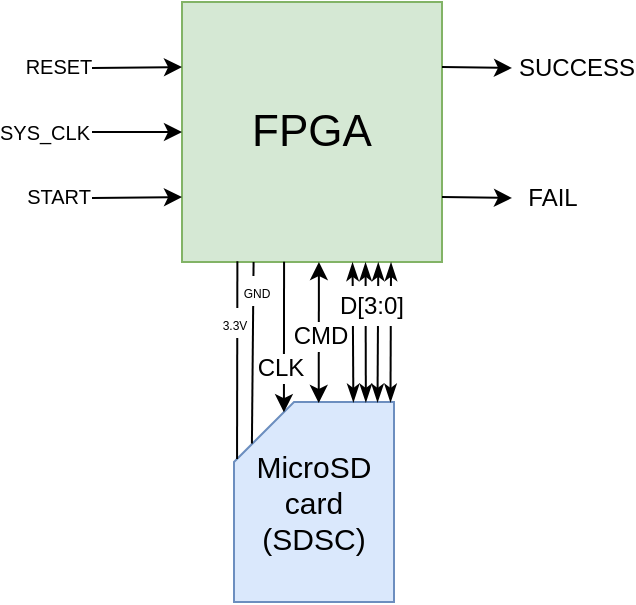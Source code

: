 <mxfile version="20.6.2" type="device"><diagram id="fO9pJ9hmjl-DQnfwtDK7" name="Страница 1"><mxGraphModel dx="1097" dy="717" grid="1" gridSize="10" guides="1" tooltips="1" connect="1" arrows="1" fold="1" page="1" pageScale="1" pageWidth="1169" pageHeight="827" math="0" shadow="0"><root><mxCell id="0"/><mxCell id="1" parent="0"/><mxCell id="NyUPaynE3EMtB2uFRSFc-2" value="&lt;font style=&quot;font-size: 15px;&quot;&gt;MicroSD card (SDSC)&lt;/font&gt;" style="shape=card;whiteSpace=wrap;html=1;fillColor=#dae8fc;strokeColor=#6c8ebf;" parent="1" vertex="1"><mxGeometry x="161" y="327" width="80" height="100" as="geometry"/></mxCell><mxCell id="NyUPaynE3EMtB2uFRSFc-4" value="&lt;font style=&quot;font-size: 22px;&quot;&gt;FPGA&lt;/font&gt;" style="whiteSpace=wrap;html=1;aspect=fixed;fillColor=#d5e8d4;strokeColor=#82b366;" parent="1" vertex="1"><mxGeometry x="135" y="127" width="130" height="130" as="geometry"/></mxCell><mxCell id="NyUPaynE3EMtB2uFRSFc-5" value="" style="endArrow=classicThin;html=1;rounded=0;fontSize=22;entryX=0.804;entryY=1.003;entryDx=0;entryDy=0;exitX=0.978;exitY=0;exitDx=0;exitDy=0;exitPerimeter=0;startArrow=classicThin;startFill=1;endFill=1;entryPerimeter=0;" parent="1" source="NyUPaynE3EMtB2uFRSFc-2" edge="1"><mxGeometry width="50" height="50" relative="1" as="geometry"><mxPoint x="239.28" y="326.5" as="sourcePoint"/><mxPoint x="239.52" y="257.39" as="targetPoint"/></mxGeometry></mxCell><mxCell id="NyUPaynE3EMtB2uFRSFc-6" value="" style="endArrow=classicThin;html=1;rounded=0;fontSize=22;entryX=0.755;entryY=1.003;entryDx=0;entryDy=0;exitX=0.897;exitY=0;exitDx=0;exitDy=0;exitPerimeter=0;startArrow=classicThin;startFill=1;endFill=1;entryPerimeter=0;" parent="1" source="NyUPaynE3EMtB2uFRSFc-2" target="NyUPaynE3EMtB2uFRSFc-4" edge="1"><mxGeometry width="50" height="50" relative="1" as="geometry"><mxPoint x="232.72" y="327.4" as="sourcePoint"/><mxPoint x="233.22" y="257.5" as="targetPoint"/></mxGeometry></mxCell><mxCell id="NyUPaynE3EMtB2uFRSFc-8" value="" style="endArrow=classicThin;html=1;rounded=0;fontSize=22;exitX=0.824;exitY=0;exitDx=0;exitDy=0;exitPerimeter=0;startArrow=classicThin;startFill=1;endFill=1;entryX=0.706;entryY=1.003;entryDx=0;entryDy=0;entryPerimeter=0;" parent="1" source="NyUPaynE3EMtB2uFRSFc-2" edge="1"><mxGeometry width="50" height="50" relative="1" as="geometry"><mxPoint x="226.88" y="326.8" as="sourcePoint"/><mxPoint x="226.78" y="257.39" as="targetPoint"/></mxGeometry></mxCell><mxCell id="NyUPaynE3EMtB2uFRSFc-9" value="" style="endArrow=classicThin;html=1;rounded=0;fontSize=22;entryX=0.656;entryY=1.003;entryDx=0;entryDy=0;exitX=0.746;exitY=0;exitDx=0;exitDy=0;exitPerimeter=0;startArrow=classicThin;startFill=1;endFill=1;entryPerimeter=0;" parent="1" source="NyUPaynE3EMtB2uFRSFc-2" target="NyUPaynE3EMtB2uFRSFc-4" edge="1"><mxGeometry width="50" height="50" relative="1" as="geometry"><mxPoint x="220.68" y="326.6" as="sourcePoint"/><mxPoint x="220.22" y="257.5" as="targetPoint"/></mxGeometry></mxCell><mxCell id="NyUPaynE3EMtB2uFRSFc-12" value="D[3:0]" style="text;html=1;strokeColor=none;fillColor=default;align=center;verticalAlign=middle;whiteSpace=wrap;rounded=0;fontSize=12;" parent="1" vertex="1"><mxGeometry x="210" y="269" width="40" height="20" as="geometry"/></mxCell><mxCell id="NyUPaynE3EMtB2uFRSFc-17" value="" style="endArrow=classic;html=1;rounded=0;fontSize=12;exitX=0.392;exitY=0.005;exitDx=0;exitDy=0;exitPerimeter=0;entryX=0.442;entryY=1;entryDx=0;entryDy=0;entryPerimeter=0;startArrow=classic;startFill=1;endFill=1;" parent="1" edge="1"><mxGeometry width="50" height="50" relative="1" as="geometry"><mxPoint x="203.36" y="327.5" as="sourcePoint"/><mxPoint x="203.46" y="257" as="targetPoint"/></mxGeometry></mxCell><mxCell id="NyUPaynE3EMtB2uFRSFc-18" value="CMD" style="edgeLabel;html=1;align=center;verticalAlign=middle;resizable=0;points=[];fontSize=12;" parent="NyUPaynE3EMtB2uFRSFc-17" vertex="1" connectable="0"><mxGeometry x="0.102" relative="1" as="geometry"><mxPoint y="5" as="offset"/></mxGeometry></mxCell><mxCell id="NyUPaynE3EMtB2uFRSFc-19" value="" style="endArrow=none;html=1;rounded=0;fontSize=12;exitX=0.312;exitY=0.051;exitDx=0;exitDy=0;exitPerimeter=0;entryX=0.331;entryY=0.999;entryDx=0;entryDy=0;entryPerimeter=0;startArrow=classic;startFill=1;" parent="1" source="NyUPaynE3EMtB2uFRSFc-2" edge="1"><mxGeometry width="50" height="50" relative="1" as="geometry"><mxPoint x="185.96" y="330" as="sourcePoint"/><mxPoint x="186.03" y="256.87" as="targetPoint"/></mxGeometry></mxCell><mxCell id="NyUPaynE3EMtB2uFRSFc-20" value="CLK" style="edgeLabel;html=1;align=center;verticalAlign=middle;resizable=0;points=[];fontSize=12;" parent="NyUPaynE3EMtB2uFRSFc-19" vertex="1" connectable="0"><mxGeometry x="0.102" relative="1" as="geometry"><mxPoint x="-2" y="19" as="offset"/></mxGeometry></mxCell><mxCell id="NyUPaynE3EMtB2uFRSFc-21" value="" style="endArrow=none;html=1;rounded=0;fontSize=12;entryX=0.331;entryY=0.999;entryDx=0;entryDy=0;entryPerimeter=0;exitX=0.112;exitY=0.208;exitDx=0;exitDy=0;exitPerimeter=0;" parent="1" source="NyUPaynE3EMtB2uFRSFc-2" edge="1"><mxGeometry width="50" height="50" relative="1" as="geometry"><mxPoint x="170" y="347" as="sourcePoint"/><mxPoint x="170.79" y="257.0" as="targetPoint"/></mxGeometry></mxCell><mxCell id="NyUPaynE3EMtB2uFRSFc-22" value="&lt;font style=&quot;font-size: 6px;&quot;&gt;GND&lt;/font&gt;" style="edgeLabel;html=1;align=center;verticalAlign=middle;resizable=0;points=[];fontSize=12;" parent="NyUPaynE3EMtB2uFRSFc-21" vertex="1" connectable="0"><mxGeometry x="0.102" relative="1" as="geometry"><mxPoint x="1" y="-27" as="offset"/></mxGeometry></mxCell><mxCell id="NyUPaynE3EMtB2uFRSFc-23" value="" style="endArrow=none;html=1;rounded=0;fontSize=12;exitX=0.019;exitY=0.285;exitDx=0;exitDy=0;exitPerimeter=0;entryX=0.213;entryY=0.997;entryDx=0;entryDy=0;entryPerimeter=0;" parent="1" source="NyUPaynE3EMtB2uFRSFc-2" target="NyUPaynE3EMtB2uFRSFc-4" edge="1"><mxGeometry width="50" height="50" relative="1" as="geometry"><mxPoint x="161" y="340.73" as="sourcePoint"/><mxPoint x="161.79" y="257.0" as="targetPoint"/></mxGeometry></mxCell><mxCell id="NyUPaynE3EMtB2uFRSFc-24" value="&lt;font style=&quot;font-size: 6px;&quot;&gt;3.3V&lt;/font&gt;" style="edgeLabel;html=1;align=center;verticalAlign=middle;resizable=0;points=[];fontSize=12;" parent="NyUPaynE3EMtB2uFRSFc-23" vertex="1" connectable="0"><mxGeometry x="0.102" relative="1" as="geometry"><mxPoint x="-2" y="-14" as="offset"/></mxGeometry></mxCell><mxCell id="NyUPaynE3EMtB2uFRSFc-26" value="" style="endArrow=classic;html=1;rounded=0;fontSize=6;endFill=1;entryX=0;entryY=0.75;entryDx=0;entryDy=0;" parent="1" target="NyUPaynE3EMtB2uFRSFc-4" edge="1"><mxGeometry width="50" height="50" relative="1" as="geometry"><mxPoint x="90" y="225" as="sourcePoint"/><mxPoint x="130" y="237" as="targetPoint"/></mxGeometry></mxCell><mxCell id="EQyaDjutotKaHnsKmeEY-12" value="START" style="edgeLabel;html=1;align=center;verticalAlign=middle;resizable=0;points=[];fontSize=10;" parent="NyUPaynE3EMtB2uFRSFc-26" vertex="1" connectable="0"><mxGeometry x="-0.414" y="1" relative="1" as="geometry"><mxPoint x="-30" as="offset"/></mxGeometry></mxCell><mxCell id="NyUPaynE3EMtB2uFRSFc-40" value="" style="endArrow=classic;html=1;rounded=0;fontSize=6;entryX=0;entryY=0.25;entryDx=0;entryDy=0;endFill=1;" parent="1" target="NyUPaynE3EMtB2uFRSFc-4" edge="1"><mxGeometry width="50" height="50" relative="1" as="geometry"><mxPoint x="90" y="160" as="sourcePoint"/><mxPoint x="134.39" y="152.45" as="targetPoint"/></mxGeometry></mxCell><mxCell id="EQyaDjutotKaHnsKmeEY-13" value="RESET" style="edgeLabel;html=1;align=center;verticalAlign=middle;resizable=0;points=[];fontSize=10;" parent="NyUPaynE3EMtB2uFRSFc-40" vertex="1" connectable="0"><mxGeometry x="-0.658" y="1" relative="1" as="geometry"><mxPoint x="-25" as="offset"/></mxGeometry></mxCell><mxCell id="NyUPaynE3EMtB2uFRSFc-51" value="" style="endArrow=classic;html=1;rounded=0;fontSize=6;exitX=1;exitY=0.25;exitDx=0;exitDy=0;" parent="1" source="NyUPaynE3EMtB2uFRSFc-4" edge="1"><mxGeometry width="50" height="50" relative="1" as="geometry"><mxPoint x="160" y="177" as="sourcePoint"/><mxPoint x="300" y="160" as="targetPoint"/></mxGeometry></mxCell><mxCell id="NyUPaynE3EMtB2uFRSFc-52" value="&lt;font style=&quot;font-size: 12px;&quot;&gt;SUCCESS&lt;/font&gt;" style="edgeLabel;html=1;align=center;verticalAlign=middle;resizable=0;points=[];fontSize=6;" parent="NyUPaynE3EMtB2uFRSFc-51" vertex="1" connectable="0"><mxGeometry x="0.698" relative="1" as="geometry"><mxPoint x="37" as="offset"/></mxGeometry></mxCell><mxCell id="KM2RA54iMA9DWckKqhhu-1" value="" style="endArrow=classic;html=1;rounded=0;fontSize=12;fontColor=#0000FF;strokeColor=#000000;entryX=0;entryY=0.5;entryDx=0;entryDy=0;" parent="1" target="NyUPaynE3EMtB2uFRSFc-4" edge="1"><mxGeometry width="50" height="50" relative="1" as="geometry"><mxPoint x="90" y="192" as="sourcePoint"/><mxPoint x="226" y="127" as="targetPoint"/></mxGeometry></mxCell><mxCell id="KM2RA54iMA9DWckKqhhu-2" value="&lt;font style=&quot;font-size: 10px;&quot; color=&quot;#000000&quot;&gt;SYS_CLK&lt;/font&gt;" style="edgeLabel;html=1;align=center;verticalAlign=middle;resizable=0;points=[];fontSize=12;fontColor=#0000FF;" parent="KM2RA54iMA9DWckKqhhu-1" vertex="1" connectable="0"><mxGeometry x="-0.921" y="-1" relative="1" as="geometry"><mxPoint x="-26" y="-1" as="offset"/></mxGeometry></mxCell><mxCell id="jEcG4GwYyYxCSz-qaowV-1" value="" style="endArrow=classic;html=1;rounded=0;fontSize=6;exitX=1;exitY=0.75;exitDx=0;exitDy=0;" edge="1" parent="1" source="NyUPaynE3EMtB2uFRSFc-4"><mxGeometry width="50" height="50" relative="1" as="geometry"><mxPoint x="270" y="190" as="sourcePoint"/><mxPoint x="300" y="225" as="targetPoint"/></mxGeometry></mxCell><mxCell id="jEcG4GwYyYxCSz-qaowV-2" value="&lt;font style=&quot;font-size: 12px;&quot;&gt;FAIL&lt;/font&gt;" style="edgeLabel;html=1;align=center;verticalAlign=middle;resizable=0;points=[];fontSize=6;" vertex="1" connectable="0" parent="jEcG4GwYyYxCSz-qaowV-1"><mxGeometry x="0.698" relative="1" as="geometry"><mxPoint x="25" as="offset"/></mxGeometry></mxCell></root></mxGraphModel></diagram></mxfile>